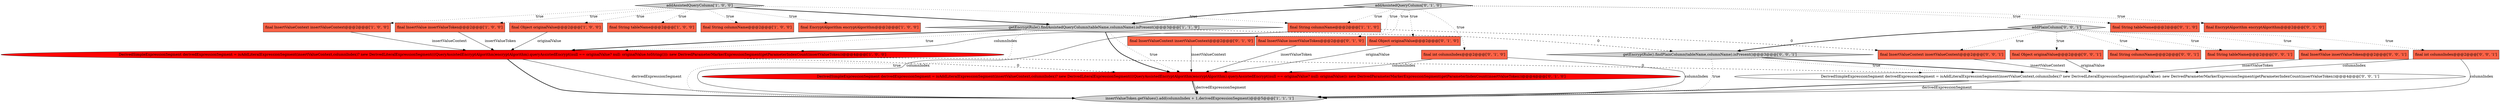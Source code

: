 digraph {
17 [style = filled, label = "final InsertValueContext insertValueContext@@@2@@@['0', '1', '0']", fillcolor = tomato, shape = box image = "AAA0AAABBB2BBB"];
22 [style = filled, label = "addPlainColumn['0', '0', '1']", fillcolor = lightgray, shape = diamond image = "AAA0AAABBB3BBB"];
8 [style = filled, label = "final InsertValueContext insertValueContext@@@2@@@['1', '0', '0']", fillcolor = tomato, shape = box image = "AAA0AAABBB1BBB"];
13 [style = filled, label = "final Object originalValue@@@2@@@['0', '1', '0']", fillcolor = tomato, shape = box image = "AAA0AAABBB2BBB"];
19 [style = filled, label = "final String tableName@@@2@@@['0', '0', '1']", fillcolor = tomato, shape = box image = "AAA0AAABBB3BBB"];
11 [style = filled, label = "addAssistedQueryColumn['0', '1', '0']", fillcolor = lightgray, shape = diamond image = "AAA0AAABBB2BBB"];
2 [style = filled, label = "final InsertValue insertValueToken@@@2@@@['1', '0', '0']", fillcolor = tomato, shape = box image = "AAA0AAABBB1BBB"];
4 [style = filled, label = "DerivedSimpleExpressionSegment derivedExpressionSegment = isAddLiteralExpressionSegment(insertValueContext,columnIndex)? new DerivedLiteralExpressionSegment(((QueryAssistedEncryptAlgorithm)encryptAlgorithm).queryAssistedEncrypt(null == originalValue? null: originalValue.toString())): new DerivedParameterMarkerExpressionSegment(getParameterIndexCount(insertValueToken))@@@4@@@['1', '0', '0']", fillcolor = red, shape = ellipse image = "AAA1AAABBB1BBB"];
25 [style = filled, label = "getEncryptRule().findPlainColumn(tableName,columnName).isPresent()@@@3@@@['0', '0', '1']", fillcolor = lightgray, shape = diamond image = "AAA0AAABBB3BBB"];
23 [style = filled, label = "final int columnIndex@@@2@@@['0', '0', '1']", fillcolor = tomato, shape = box image = "AAA0AAABBB3BBB"];
10 [style = filled, label = "addAssistedQueryColumn['1', '0', '0']", fillcolor = lightgray, shape = diamond image = "AAA0AAABBB1BBB"];
26 [style = filled, label = "final Object originalValue@@@2@@@['0', '0', '1']", fillcolor = tomato, shape = box image = "AAA0AAABBB3BBB"];
0 [style = filled, label = "final String tableName@@@2@@@['1', '0', '0']", fillcolor = tomato, shape = box image = "AAA0AAABBB1BBB"];
14 [style = filled, label = "final InsertValue insertValueToken@@@2@@@['0', '1', '0']", fillcolor = tomato, shape = box image = "AAA0AAABBB2BBB"];
15 [style = filled, label = "final String tableName@@@2@@@['0', '1', '0']", fillcolor = tomato, shape = box image = "AAA0AAABBB2BBB"];
18 [style = filled, label = "DerivedSimpleExpressionSegment derivedExpressionSegment = isAddLiteralExpressionSegment(insertValueContext,columnIndex)? new DerivedLiteralExpressionSegment(((QueryAssistedEncryptAlgorithm)encryptAlgorithm).queryAssistedEncrypt(null == originalValue? null: originalValue)): new DerivedParameterMarkerExpressionSegment(getParameterIndexCount(insertValueToken))@@@4@@@['0', '1', '0']", fillcolor = red, shape = ellipse image = "AAA1AAABBB2BBB"];
27 [style = filled, label = "final InsertValueContext insertValueContext@@@2@@@['0', '0', '1']", fillcolor = tomato, shape = box image = "AAA0AAABBB3BBB"];
24 [style = filled, label = "final String columnName@@@2@@@['0', '0', '1']", fillcolor = tomato, shape = box image = "AAA0AAABBB3BBB"];
20 [style = filled, label = "final InsertValue insertValueToken@@@2@@@['0', '0', '1']", fillcolor = tomato, shape = box image = "AAA0AAABBB3BBB"];
9 [style = filled, label = "final String columnName@@@2@@@['1', '1', '0']", fillcolor = tomato, shape = box image = "AAA0AAABBB1BBB"];
12 [style = filled, label = "final int columnIndex@@@2@@@['0', '1', '0']", fillcolor = tomato, shape = box image = "AAA0AAABBB2BBB"];
7 [style = filled, label = "getEncryptRule().findAssistedQueryColumn(tableName,columnName).isPresent()@@@3@@@['1', '1', '0']", fillcolor = lightgray, shape = diamond image = "AAA0AAABBB1BBB"];
5 [style = filled, label = "final String columnName@@@2@@@['1', '0', '0']", fillcolor = tomato, shape = box image = "AAA0AAABBB1BBB"];
16 [style = filled, label = "final EncryptAlgorithm encryptAlgorithm@@@2@@@['0', '1', '0']", fillcolor = tomato, shape = box image = "AAA0AAABBB2BBB"];
6 [style = filled, label = "final Object originalValue@@@2@@@['1', '0', '0']", fillcolor = tomato, shape = box image = "AAA0AAABBB1BBB"];
21 [style = filled, label = "DerivedSimpleExpressionSegment derivedExpressionSegment = isAddLiteralExpressionSegment(insertValueContext,columnIndex)? new DerivedLiteralExpressionSegment(originalValue): new DerivedParameterMarkerExpressionSegment(getParameterIndexCount(insertValueToken))@@@4@@@['0', '0', '1']", fillcolor = white, shape = ellipse image = "AAA0AAABBB3BBB"];
3 [style = filled, label = "final EncryptAlgorithm encryptAlgorithm@@@2@@@['1', '0', '0']", fillcolor = tomato, shape = box image = "AAA0AAABBB1BBB"];
1 [style = filled, label = "insertValueToken.getValues().add(columnIndex + 1,derivedExpressionSegment)@@@5@@@['1', '1', '1']", fillcolor = lightgray, shape = ellipse image = "AAA0AAABBB1BBB"];
4->18 [style = dashed, label="0"];
10->8 [style = dotted, label="true"];
12->18 [style = solid, label="columnIndex"];
22->25 [style = bold, label=""];
2->4 [style = solid, label="insertValueToken"];
10->6 [style = dotted, label="true"];
22->19 [style = dotted, label="true"];
22->23 [style = dotted, label="true"];
12->1 [style = solid, label="columnIndex"];
23->1 [style = solid, label="columnIndex"];
6->4 [style = solid, label="originalValue"];
11->12 [style = dotted, label="true"];
11->14 [style = dotted, label="true"];
11->17 [style = dotted, label="true"];
10->3 [style = dotted, label="true"];
9->27 [style = dashed, label="0"];
26->21 [style = solid, label="originalValue"];
9->4 [style = solid, label="columnIndex"];
11->9 [style = dotted, label="true"];
21->1 [style = solid, label="derivedExpressionSegment"];
11->13 [style = dotted, label="true"];
22->24 [style = dotted, label="true"];
7->4 [style = bold, label=""];
17->18 [style = solid, label="insertValueContext"];
10->9 [style = dotted, label="true"];
10->5 [style = dotted, label="true"];
4->21 [style = dashed, label="0"];
23->21 [style = solid, label="columnIndex"];
10->7 [style = bold, label=""];
27->21 [style = solid, label="insertValueContext"];
14->18 [style = solid, label="insertValueToken"];
13->18 [style = solid, label="originalValue"];
22->20 [style = dotted, label="true"];
18->1 [style = bold, label=""];
20->21 [style = solid, label="insertValueToken"];
10->2 [style = dotted, label="true"];
22->26 [style = dotted, label="true"];
18->1 [style = solid, label="derivedExpressionSegment"];
22->27 [style = dotted, label="true"];
7->4 [style = dotted, label="true"];
21->1 [style = bold, label=""];
7->18 [style = dotted, label="true"];
7->18 [style = bold, label=""];
11->16 [style = dotted, label="true"];
7->25 [style = dashed, label="0"];
10->0 [style = dotted, label="true"];
4->1 [style = bold, label=""];
9->1 [style = solid, label="columnIndex"];
7->1 [style = dotted, label="true"];
11->15 [style = dotted, label="true"];
8->4 [style = solid, label="insertValueContext"];
4->1 [style = solid, label="derivedExpressionSegment"];
11->7 [style = bold, label=""];
25->21 [style = bold, label=""];
25->21 [style = dotted, label="true"];
25->1 [style = dotted, label="true"];
}
